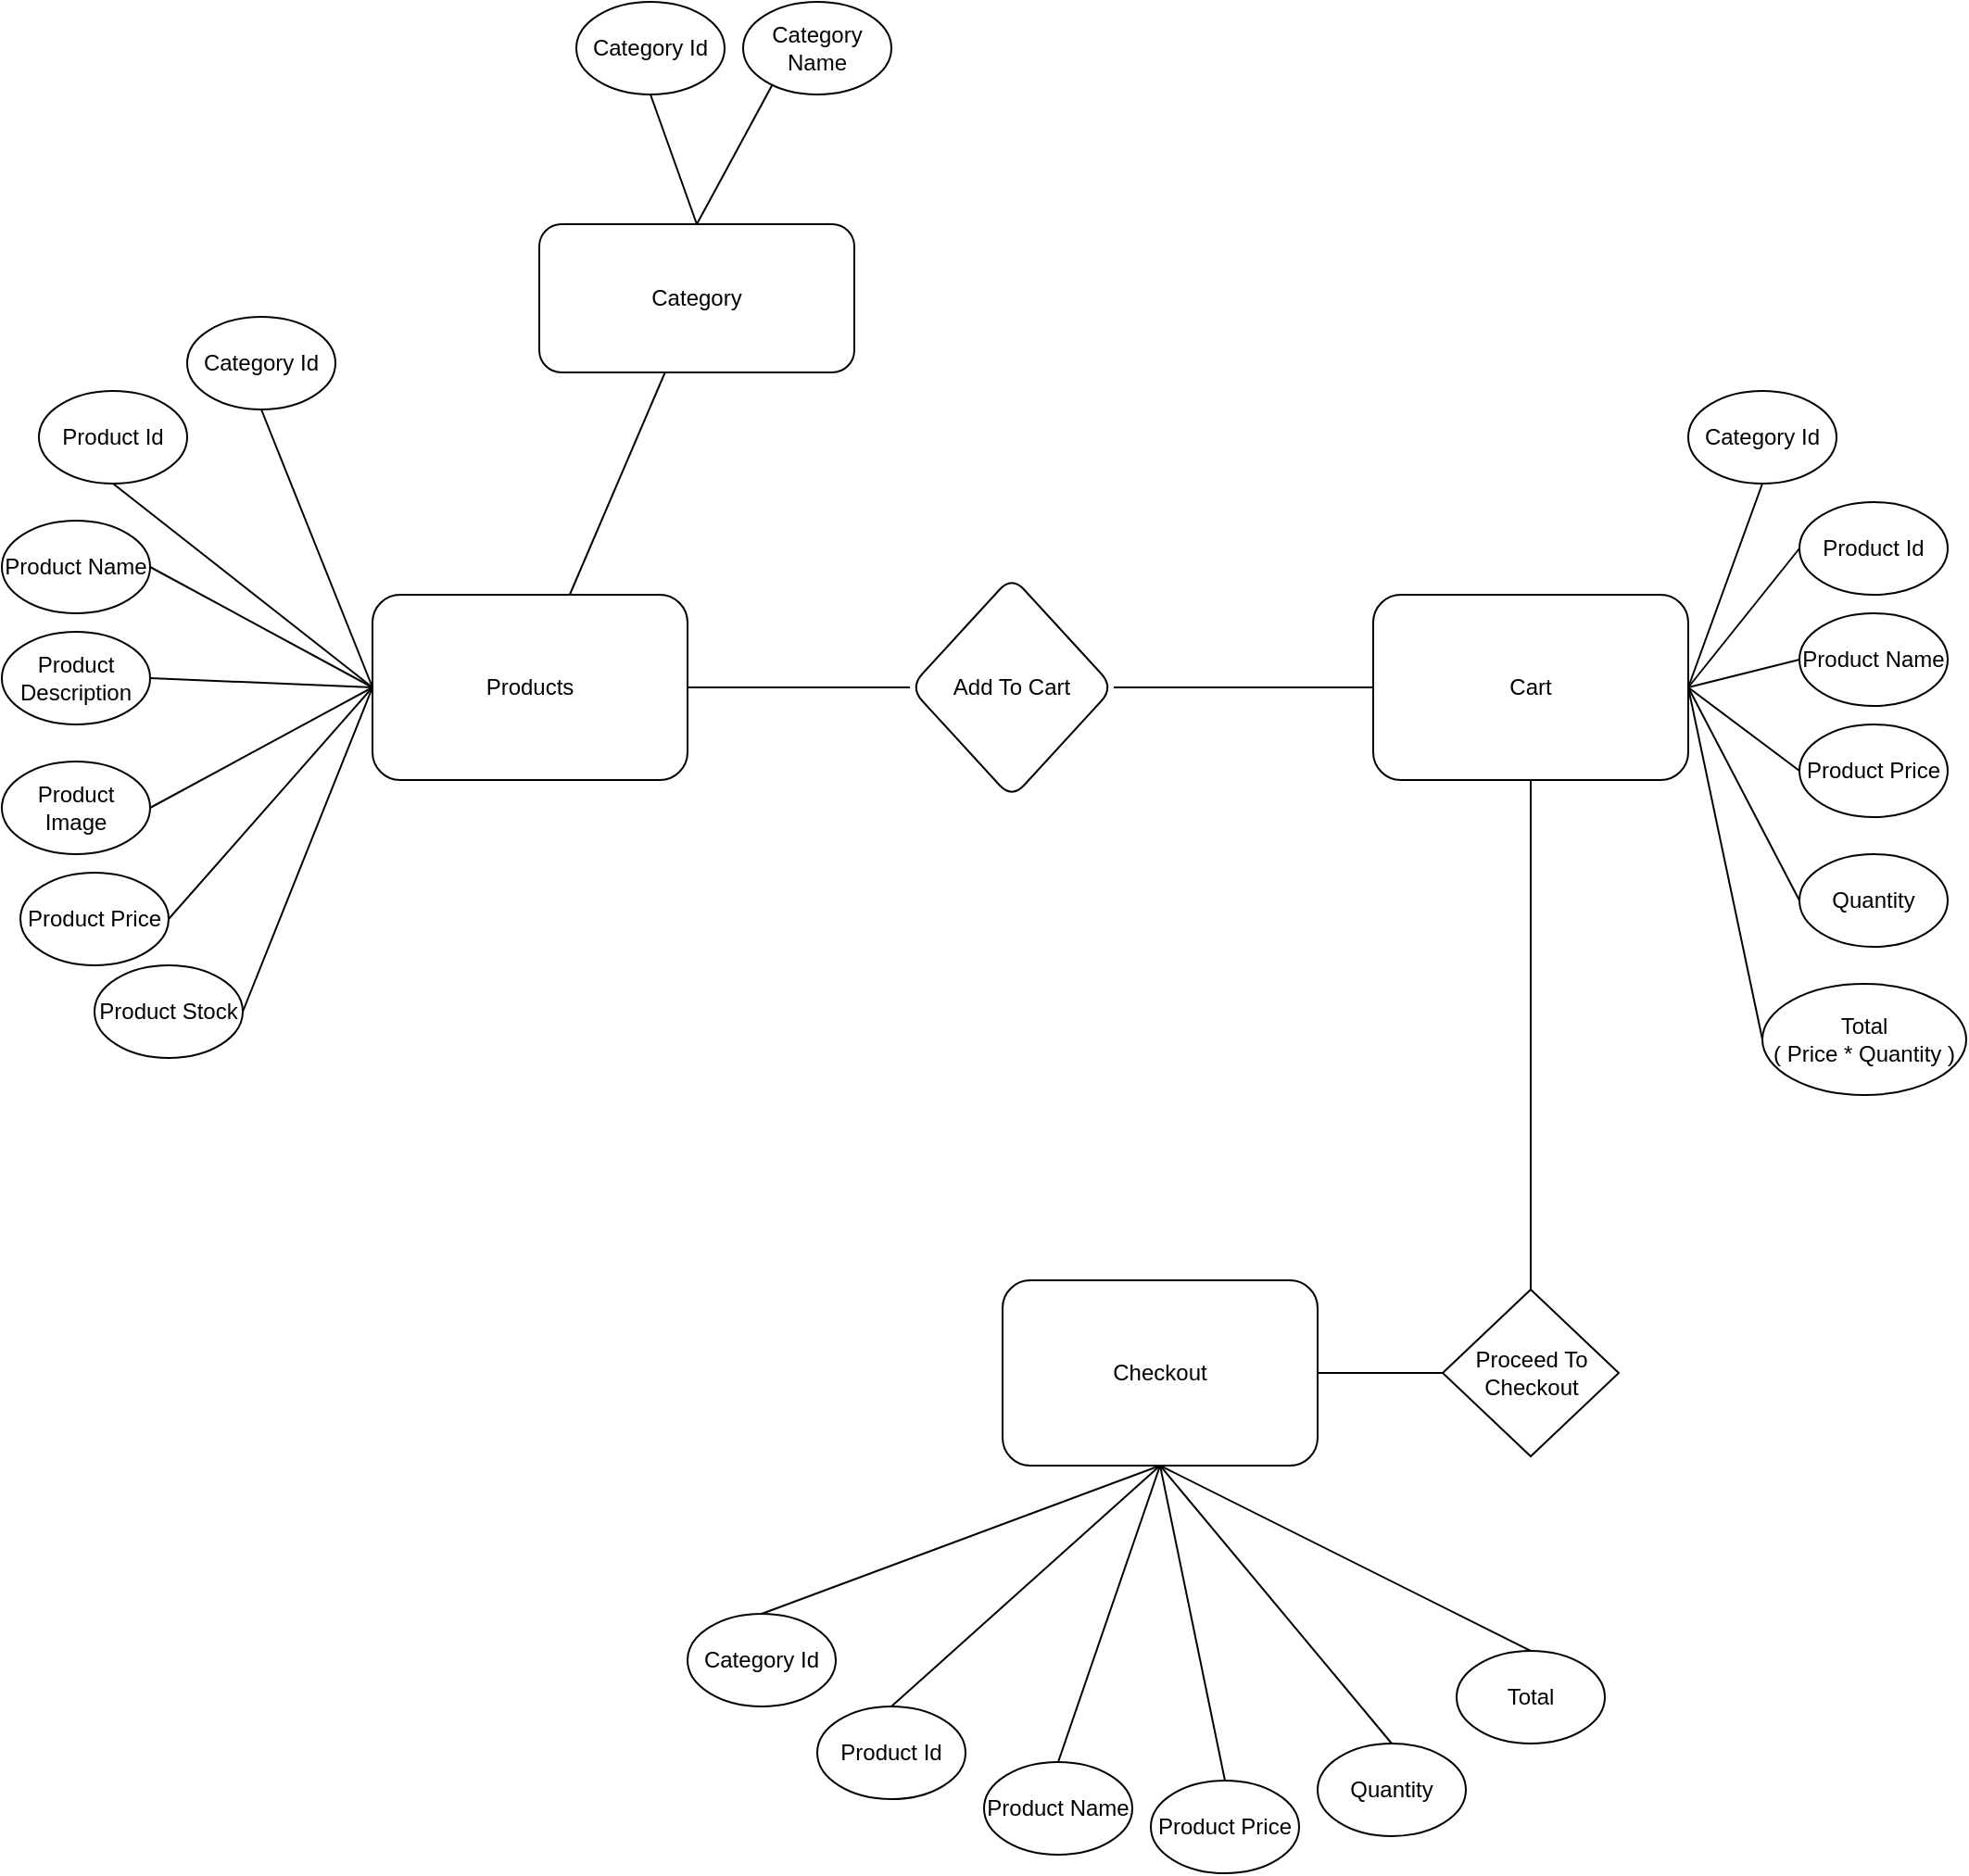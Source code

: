 <mxfile version="22.1.16" type="github">
  <diagram id="R2lEEEUBdFMjLlhIrx00" name="Page-1">
    <mxGraphModel dx="1434" dy="1640" grid="1" gridSize="10" guides="1" tooltips="1" connect="1" arrows="1" fold="1" page="1" pageScale="1" pageWidth="1100" pageHeight="850" math="0" shadow="0" extFonts="Permanent Marker^https://fonts.googleapis.com/css?family=Permanent+Marker">
      <root>
        <mxCell id="0" />
        <mxCell id="1" parent="0" />
        <mxCell id="qhj9iDrqFLKjC4mHPjqA-6" style="rounded=0;orthogonalLoop=1;jettySize=auto;html=1;exitX=0;exitY=0.5;exitDx=0;exitDy=0;entryX=0.5;entryY=1;entryDx=0;entryDy=0;endArrow=none;endFill=0;" parent="1" source="qhj9iDrqFLKjC4mHPjqA-2" target="qhj9iDrqFLKjC4mHPjqA-3" edge="1">
          <mxGeometry relative="1" as="geometry" />
        </mxCell>
        <mxCell id="qhj9iDrqFLKjC4mHPjqA-7" style="rounded=0;orthogonalLoop=1;jettySize=auto;html=1;exitX=0;exitY=0.5;exitDx=0;exitDy=0;entryX=1;entryY=0.5;entryDx=0;entryDy=0;endArrow=none;endFill=0;" parent="1" source="qhj9iDrqFLKjC4mHPjqA-2" target="qhj9iDrqFLKjC4mHPjqA-4" edge="1">
          <mxGeometry relative="1" as="geometry" />
        </mxCell>
        <mxCell id="qhj9iDrqFLKjC4mHPjqA-15" value="" style="edgeStyle=orthogonalEdgeStyle;rounded=0;orthogonalLoop=1;jettySize=auto;html=1;endArrow=none;endFill=0;" parent="1" source="qhj9iDrqFLKjC4mHPjqA-2" target="qhj9iDrqFLKjC4mHPjqA-14" edge="1">
          <mxGeometry relative="1" as="geometry" />
        </mxCell>
        <mxCell id="qhj9iDrqFLKjC4mHPjqA-19" style="rounded=0;orthogonalLoop=1;jettySize=auto;html=1;exitX=0;exitY=0.5;exitDx=0;exitDy=0;entryX=1;entryY=0.5;entryDx=0;entryDy=0;endArrow=none;endFill=0;" parent="1" source="qhj9iDrqFLKjC4mHPjqA-2" target="qhj9iDrqFLKjC4mHPjqA-18" edge="1">
          <mxGeometry relative="1" as="geometry" />
        </mxCell>
        <mxCell id="orAZ0pFojhcZtCjdtjbD-5" value="" style="rounded=0;orthogonalLoop=1;jettySize=auto;html=1;endArrow=none;endFill=0;" edge="1" parent="1" source="qhj9iDrqFLKjC4mHPjqA-2" target="orAZ0pFojhcZtCjdtjbD-4">
          <mxGeometry relative="1" as="geometry" />
        </mxCell>
        <mxCell id="orAZ0pFojhcZtCjdtjbD-14" style="rounded=0;orthogonalLoop=1;jettySize=auto;html=1;exitX=0;exitY=0.5;exitDx=0;exitDy=0;entryX=0.5;entryY=1;entryDx=0;entryDy=0;endArrow=none;endFill=0;" edge="1" parent="1" source="qhj9iDrqFLKjC4mHPjqA-2" target="orAZ0pFojhcZtCjdtjbD-13">
          <mxGeometry relative="1" as="geometry" />
        </mxCell>
        <mxCell id="qhj9iDrqFLKjC4mHPjqA-2" value="Products" style="rounded=1;whiteSpace=wrap;html=1;" parent="1" vertex="1">
          <mxGeometry x="230" y="-450" width="170" height="100" as="geometry" />
        </mxCell>
        <mxCell id="qhj9iDrqFLKjC4mHPjqA-3" value="Product Id" style="ellipse;whiteSpace=wrap;html=1;" parent="1" vertex="1">
          <mxGeometry x="50" y="-560" width="80" height="50" as="geometry" />
        </mxCell>
        <mxCell id="qhj9iDrqFLKjC4mHPjqA-4" value="Product Name" style="ellipse;whiteSpace=wrap;html=1;" parent="1" vertex="1">
          <mxGeometry x="30" y="-490" width="80" height="50" as="geometry" />
        </mxCell>
        <mxCell id="qhj9iDrqFLKjC4mHPjqA-8" value="Product Image" style="ellipse;whiteSpace=wrap;html=1;" parent="1" vertex="1">
          <mxGeometry x="30" y="-360" width="80" height="50" as="geometry" />
        </mxCell>
        <mxCell id="qhj9iDrqFLKjC4mHPjqA-9" value="Product Price" style="ellipse;whiteSpace=wrap;html=1;" parent="1" vertex="1">
          <mxGeometry x="40" y="-300" width="80" height="50" as="geometry" />
        </mxCell>
        <mxCell id="qhj9iDrqFLKjC4mHPjqA-10" style="rounded=0;orthogonalLoop=1;jettySize=auto;html=1;exitX=0;exitY=0.5;exitDx=0;exitDy=0;entryX=1;entryY=0.5;entryDx=0;entryDy=0;endArrow=none;endFill=0;" parent="1" source="qhj9iDrqFLKjC4mHPjqA-2" target="qhj9iDrqFLKjC4mHPjqA-8" edge="1">
          <mxGeometry relative="1" as="geometry">
            <mxPoint x="240" y="-400" as="sourcePoint" />
            <mxPoint x="150" y="-455" as="targetPoint" />
          </mxGeometry>
        </mxCell>
        <mxCell id="qhj9iDrqFLKjC4mHPjqA-11" style="rounded=0;orthogonalLoop=1;jettySize=auto;html=1;exitX=0;exitY=0.5;exitDx=0;exitDy=0;entryX=1;entryY=0.5;entryDx=0;entryDy=0;endArrow=none;endFill=0;" parent="1" source="qhj9iDrqFLKjC4mHPjqA-2" target="qhj9iDrqFLKjC4mHPjqA-9" edge="1">
          <mxGeometry relative="1" as="geometry">
            <mxPoint x="240" y="-400" as="sourcePoint" />
            <mxPoint x="150" y="-340" as="targetPoint" />
          </mxGeometry>
        </mxCell>
        <mxCell id="qhj9iDrqFLKjC4mHPjqA-17" value="" style="edgeStyle=orthogonalEdgeStyle;rounded=0;orthogonalLoop=1;jettySize=auto;html=1;endArrow=none;endFill=0;" parent="1" source="qhj9iDrqFLKjC4mHPjqA-14" target="qhj9iDrqFLKjC4mHPjqA-16" edge="1">
          <mxGeometry relative="1" as="geometry" />
        </mxCell>
        <mxCell id="qhj9iDrqFLKjC4mHPjqA-14" value="Add To Cart" style="rhombus;whiteSpace=wrap;html=1;rounded=1;" parent="1" vertex="1">
          <mxGeometry x="520" y="-460" width="110" height="120" as="geometry" />
        </mxCell>
        <mxCell id="qhj9iDrqFLKjC4mHPjqA-39" style="rounded=0;orthogonalLoop=1;jettySize=auto;html=1;exitX=1;exitY=0.5;exitDx=0;exitDy=0;entryX=0;entryY=0.5;entryDx=0;entryDy=0;endArrow=none;endFill=0;" parent="1" source="qhj9iDrqFLKjC4mHPjqA-16" target="qhj9iDrqFLKjC4mHPjqA-35" edge="1">
          <mxGeometry relative="1" as="geometry" />
        </mxCell>
        <mxCell id="orAZ0pFojhcZtCjdtjbD-2" style="rounded=0;orthogonalLoop=1;jettySize=auto;html=1;exitX=0.5;exitY=1;exitDx=0;exitDy=0;entryX=0.5;entryY=0;entryDx=0;entryDy=0;endArrow=none;endFill=0;" edge="1" parent="1" source="qhj9iDrqFLKjC4mHPjqA-16" target="orAZ0pFojhcZtCjdtjbD-1">
          <mxGeometry relative="1" as="geometry" />
        </mxCell>
        <mxCell id="qhj9iDrqFLKjC4mHPjqA-16" value="Cart" style="rounded=1;whiteSpace=wrap;html=1;" parent="1" vertex="1">
          <mxGeometry x="770" y="-450" width="170" height="100" as="geometry" />
        </mxCell>
        <mxCell id="qhj9iDrqFLKjC4mHPjqA-18" value="Product Stock" style="ellipse;whiteSpace=wrap;html=1;" parent="1" vertex="1">
          <mxGeometry x="80" y="-250" width="80" height="50" as="geometry" />
        </mxCell>
        <mxCell id="qhj9iDrqFLKjC4mHPjqA-34" value="Category Id" style="ellipse;whiteSpace=wrap;html=1;" parent="1" vertex="1">
          <mxGeometry x="940" y="-560" width="80" height="50" as="geometry" />
        </mxCell>
        <mxCell id="qhj9iDrqFLKjC4mHPjqA-35" value="Product Id" style="ellipse;whiteSpace=wrap;html=1;" parent="1" vertex="1">
          <mxGeometry x="1000" y="-500" width="80" height="50" as="geometry" />
        </mxCell>
        <mxCell id="qhj9iDrqFLKjC4mHPjqA-36" value="Product Price" style="ellipse;whiteSpace=wrap;html=1;" parent="1" vertex="1">
          <mxGeometry x="1000" y="-380" width="80" height="50" as="geometry" />
        </mxCell>
        <mxCell id="qhj9iDrqFLKjC4mHPjqA-37" value="Product Name" style="ellipse;whiteSpace=wrap;html=1;" parent="1" vertex="1">
          <mxGeometry x="1000" y="-440" width="80" height="50" as="geometry" />
        </mxCell>
        <mxCell id="qhj9iDrqFLKjC4mHPjqA-38" value="Quantity" style="ellipse;whiteSpace=wrap;html=1;" parent="1" vertex="1">
          <mxGeometry x="1000" y="-310" width="80" height="50" as="geometry" />
        </mxCell>
        <mxCell id="qhj9iDrqFLKjC4mHPjqA-40" style="rounded=0;orthogonalLoop=1;jettySize=auto;html=1;exitX=1;exitY=0.5;exitDx=0;exitDy=0;entryX=0;entryY=0.5;entryDx=0;entryDy=0;endArrow=none;endFill=0;" parent="1" source="qhj9iDrqFLKjC4mHPjqA-16" target="qhj9iDrqFLKjC4mHPjqA-37" edge="1">
          <mxGeometry relative="1" as="geometry">
            <mxPoint x="865" y="-440" as="sourcePoint" />
            <mxPoint x="800" y="-490" as="targetPoint" />
          </mxGeometry>
        </mxCell>
        <mxCell id="qhj9iDrqFLKjC4mHPjqA-41" style="rounded=0;orthogonalLoop=1;jettySize=auto;html=1;exitX=1;exitY=0.5;exitDx=0;exitDy=0;entryX=0.5;entryY=1;entryDx=0;entryDy=0;endArrow=none;endFill=0;" parent="1" source="qhj9iDrqFLKjC4mHPjqA-16" target="qhj9iDrqFLKjC4mHPjqA-34" edge="1">
          <mxGeometry relative="1" as="geometry">
            <mxPoint x="865" y="-440" as="sourcePoint" />
            <mxPoint x="860" y="-540" as="targetPoint" />
          </mxGeometry>
        </mxCell>
        <mxCell id="qhj9iDrqFLKjC4mHPjqA-42" style="rounded=0;orthogonalLoop=1;jettySize=auto;html=1;exitX=1;exitY=0.5;exitDx=0;exitDy=0;entryX=0;entryY=0.5;entryDx=0;entryDy=0;endArrow=none;endFill=0;" parent="1" source="qhj9iDrqFLKjC4mHPjqA-16" target="qhj9iDrqFLKjC4mHPjqA-36" edge="1">
          <mxGeometry relative="1" as="geometry">
            <mxPoint x="865" y="-440" as="sourcePoint" />
            <mxPoint x="950" y="-540" as="targetPoint" />
          </mxGeometry>
        </mxCell>
        <mxCell id="qhj9iDrqFLKjC4mHPjqA-43" style="rounded=0;orthogonalLoop=1;jettySize=auto;html=1;entryX=0;entryY=0.5;entryDx=0;entryDy=0;endArrow=none;endFill=0;" parent="1" target="qhj9iDrqFLKjC4mHPjqA-38" edge="1">
          <mxGeometry relative="1" as="geometry">
            <mxPoint x="940" y="-400" as="sourcePoint" />
            <mxPoint x="1010" y="-490" as="targetPoint" />
          </mxGeometry>
        </mxCell>
        <mxCell id="qhj9iDrqFLKjC4mHPjqA-44" value="Total &lt;br&gt;( Price * Quantity )" style="ellipse;whiteSpace=wrap;html=1;" parent="1" vertex="1">
          <mxGeometry x="980" y="-240" width="110" height="60" as="geometry" />
        </mxCell>
        <mxCell id="qhj9iDrqFLKjC4mHPjqA-45" style="rounded=0;orthogonalLoop=1;jettySize=auto;html=1;entryX=0;entryY=0.5;entryDx=0;entryDy=0;endArrow=none;endFill=0;exitX=1;exitY=0.5;exitDx=0;exitDy=0;" parent="1" source="qhj9iDrqFLKjC4mHPjqA-16" target="qhj9iDrqFLKjC4mHPjqA-44" edge="1">
          <mxGeometry relative="1" as="geometry">
            <mxPoint x="950" y="-390" as="sourcePoint" />
            <mxPoint x="1020" y="-285" as="targetPoint" />
          </mxGeometry>
        </mxCell>
        <mxCell id="qhj9iDrqFLKjC4mHPjqA-46" value="Checkout" style="rounded=1;whiteSpace=wrap;html=1;" parent="1" vertex="1">
          <mxGeometry x="570" y="-80" width="170" height="100" as="geometry" />
        </mxCell>
        <mxCell id="qhj9iDrqFLKjC4mHPjqA-48" style="rounded=0;orthogonalLoop=1;jettySize=auto;html=1;exitX=0.5;exitY=1;exitDx=0;exitDy=0;entryX=0.5;entryY=0;entryDx=0;entryDy=0;endArrow=none;endFill=0;" parent="1" source="qhj9iDrqFLKjC4mHPjqA-46" target="qhj9iDrqFLKjC4mHPjqA-50" edge="1">
          <mxGeometry relative="1" as="geometry">
            <mxPoint x="668" y="60" as="sourcePoint" />
          </mxGeometry>
        </mxCell>
        <mxCell id="qhj9iDrqFLKjC4mHPjqA-49" value="Category Id" style="ellipse;whiteSpace=wrap;html=1;" parent="1" vertex="1">
          <mxGeometry x="400" y="100" width="80" height="50" as="geometry" />
        </mxCell>
        <mxCell id="qhj9iDrqFLKjC4mHPjqA-50" value="Product Id" style="ellipse;whiteSpace=wrap;html=1;" parent="1" vertex="1">
          <mxGeometry x="470" y="150" width="80" height="50" as="geometry" />
        </mxCell>
        <mxCell id="qhj9iDrqFLKjC4mHPjqA-51" value="Product Price" style="ellipse;whiteSpace=wrap;html=1;" parent="1" vertex="1">
          <mxGeometry x="650" y="190" width="80" height="50" as="geometry" />
        </mxCell>
        <mxCell id="qhj9iDrqFLKjC4mHPjqA-52" value="Product Name" style="ellipse;whiteSpace=wrap;html=1;" parent="1" vertex="1">
          <mxGeometry x="560" y="180" width="80" height="50" as="geometry" />
        </mxCell>
        <mxCell id="qhj9iDrqFLKjC4mHPjqA-53" value="Quantity" style="ellipse;whiteSpace=wrap;html=1;" parent="1" vertex="1">
          <mxGeometry x="740" y="170" width="80" height="50" as="geometry" />
        </mxCell>
        <mxCell id="qhj9iDrqFLKjC4mHPjqA-54" style="rounded=0;orthogonalLoop=1;jettySize=auto;html=1;exitX=0.5;exitY=1;exitDx=0;exitDy=0;entryX=0.5;entryY=0;entryDx=0;entryDy=0;endArrow=none;endFill=0;" parent="1" source="qhj9iDrqFLKjC4mHPjqA-46" target="qhj9iDrqFLKjC4mHPjqA-52" edge="1">
          <mxGeometry relative="1" as="geometry">
            <mxPoint x="668" y="60" as="sourcePoint" />
            <mxPoint x="528" y="-30" as="targetPoint" />
          </mxGeometry>
        </mxCell>
        <mxCell id="qhj9iDrqFLKjC4mHPjqA-55" style="rounded=0;orthogonalLoop=1;jettySize=auto;html=1;exitX=0.5;exitY=1;exitDx=0;exitDy=0;entryX=0.5;entryY=0;entryDx=0;entryDy=0;endArrow=none;endFill=0;" parent="1" source="qhj9iDrqFLKjC4mHPjqA-46" target="qhj9iDrqFLKjC4mHPjqA-49" edge="1">
          <mxGeometry relative="1" as="geometry">
            <mxPoint x="668" y="60" as="sourcePoint" />
            <mxPoint x="588" y="-80" as="targetPoint" />
          </mxGeometry>
        </mxCell>
        <mxCell id="qhj9iDrqFLKjC4mHPjqA-56" style="rounded=0;orthogonalLoop=1;jettySize=auto;html=1;exitX=0.5;exitY=1;exitDx=0;exitDy=0;entryX=0.5;entryY=0;entryDx=0;entryDy=0;endArrow=none;endFill=0;" parent="1" source="qhj9iDrqFLKjC4mHPjqA-46" target="qhj9iDrqFLKjC4mHPjqA-51" edge="1">
          <mxGeometry relative="1" as="geometry">
            <mxPoint x="668" y="60" as="sourcePoint" />
            <mxPoint x="678" y="-80" as="targetPoint" />
          </mxGeometry>
        </mxCell>
        <mxCell id="qhj9iDrqFLKjC4mHPjqA-57" style="rounded=0;orthogonalLoop=1;jettySize=auto;html=1;entryX=0.5;entryY=0;entryDx=0;entryDy=0;endArrow=none;endFill=0;exitX=0.5;exitY=1;exitDx=0;exitDy=0;" parent="1" source="qhj9iDrqFLKjC4mHPjqA-46" target="qhj9iDrqFLKjC4mHPjqA-53" edge="1">
          <mxGeometry relative="1" as="geometry">
            <mxPoint x="668" y="60" as="sourcePoint" />
            <mxPoint x="738" y="-30" as="targetPoint" />
          </mxGeometry>
        </mxCell>
        <mxCell id="qhj9iDrqFLKjC4mHPjqA-58" value="Total" style="ellipse;whiteSpace=wrap;html=1;" parent="1" vertex="1">
          <mxGeometry x="815" y="120" width="80" height="50" as="geometry" />
        </mxCell>
        <mxCell id="qhj9iDrqFLKjC4mHPjqA-59" style="rounded=0;orthogonalLoop=1;jettySize=auto;html=1;entryX=0.5;entryY=0;entryDx=0;entryDy=0;endArrow=none;endFill=0;exitX=0.5;exitY=1;exitDx=0;exitDy=0;" parent="1" source="qhj9iDrqFLKjC4mHPjqA-46" target="qhj9iDrqFLKjC4mHPjqA-58" edge="1">
          <mxGeometry relative="1" as="geometry">
            <mxPoint x="668" y="60" as="sourcePoint" />
            <mxPoint x="748" y="175" as="targetPoint" />
          </mxGeometry>
        </mxCell>
        <mxCell id="O5hnfrGLlEuDVOesLOST-1" value="Product Description" style="ellipse;whiteSpace=wrap;html=1;" parent="1" vertex="1">
          <mxGeometry x="30" y="-430" width="80" height="50" as="geometry" />
        </mxCell>
        <mxCell id="O5hnfrGLlEuDVOesLOST-2" style="rounded=0;orthogonalLoop=1;jettySize=auto;html=1;exitX=0;exitY=0.5;exitDx=0;exitDy=0;entryX=1;entryY=0.5;entryDx=0;entryDy=0;endArrow=none;endFill=0;" parent="1" source="qhj9iDrqFLKjC4mHPjqA-2" target="O5hnfrGLlEuDVOesLOST-1" edge="1">
          <mxGeometry relative="1" as="geometry">
            <mxPoint x="240" y="-390" as="sourcePoint" />
            <mxPoint x="180" y="-515" as="targetPoint" />
          </mxGeometry>
        </mxCell>
        <mxCell id="orAZ0pFojhcZtCjdtjbD-1" value="Proceed To Checkout" style="rhombus;whiteSpace=wrap;html=1;" vertex="1" parent="1">
          <mxGeometry x="807.5" y="-75" width="95" height="90" as="geometry" />
        </mxCell>
        <mxCell id="orAZ0pFojhcZtCjdtjbD-3" style="rounded=0;orthogonalLoop=1;jettySize=auto;html=1;exitX=0;exitY=0.5;exitDx=0;exitDy=0;entryX=1;entryY=0.5;entryDx=0;entryDy=0;endArrow=none;endFill=0;" edge="1" parent="1" source="orAZ0pFojhcZtCjdtjbD-1" target="qhj9iDrqFLKjC4mHPjqA-46">
          <mxGeometry relative="1" as="geometry">
            <mxPoint x="955" y="-330" as="sourcePoint" />
            <mxPoint x="880" y="-220" as="targetPoint" />
          </mxGeometry>
        </mxCell>
        <mxCell id="orAZ0pFojhcZtCjdtjbD-4" value="Category" style="whiteSpace=wrap;html=1;rounded=1;" vertex="1" parent="1">
          <mxGeometry x="320" y="-650" width="170" height="80" as="geometry" />
        </mxCell>
        <mxCell id="orAZ0pFojhcZtCjdtjbD-10" style="rounded=0;orthogonalLoop=1;jettySize=auto;html=1;exitX=0.5;exitY=1;exitDx=0;exitDy=0;entryX=0.5;entryY=0;entryDx=0;entryDy=0;endArrow=none;endFill=0;" edge="1" parent="1" source="orAZ0pFojhcZtCjdtjbD-8" target="orAZ0pFojhcZtCjdtjbD-4">
          <mxGeometry relative="1" as="geometry" />
        </mxCell>
        <mxCell id="orAZ0pFojhcZtCjdtjbD-8" value="Category Id" style="ellipse;whiteSpace=wrap;html=1;" vertex="1" parent="1">
          <mxGeometry x="340" y="-770" width="80" height="50" as="geometry" />
        </mxCell>
        <mxCell id="orAZ0pFojhcZtCjdtjbD-11" style="rounded=0;orthogonalLoop=1;jettySize=auto;html=1;exitX=0.5;exitY=0;exitDx=0;exitDy=0;entryX=0.5;entryY=0;entryDx=0;entryDy=0;endArrow=none;endFill=0;" edge="1" parent="1" source="orAZ0pFojhcZtCjdtjbD-9" target="orAZ0pFojhcZtCjdtjbD-4">
          <mxGeometry relative="1" as="geometry" />
        </mxCell>
        <mxCell id="orAZ0pFojhcZtCjdtjbD-9" value="Category Name" style="ellipse;whiteSpace=wrap;html=1;" vertex="1" parent="1">
          <mxGeometry x="430" y="-770" width="80" height="50" as="geometry" />
        </mxCell>
        <mxCell id="orAZ0pFojhcZtCjdtjbD-13" value="Category Id" style="ellipse;whiteSpace=wrap;html=1;" vertex="1" parent="1">
          <mxGeometry x="130" y="-600" width="80" height="50" as="geometry" />
        </mxCell>
      </root>
    </mxGraphModel>
  </diagram>
</mxfile>
